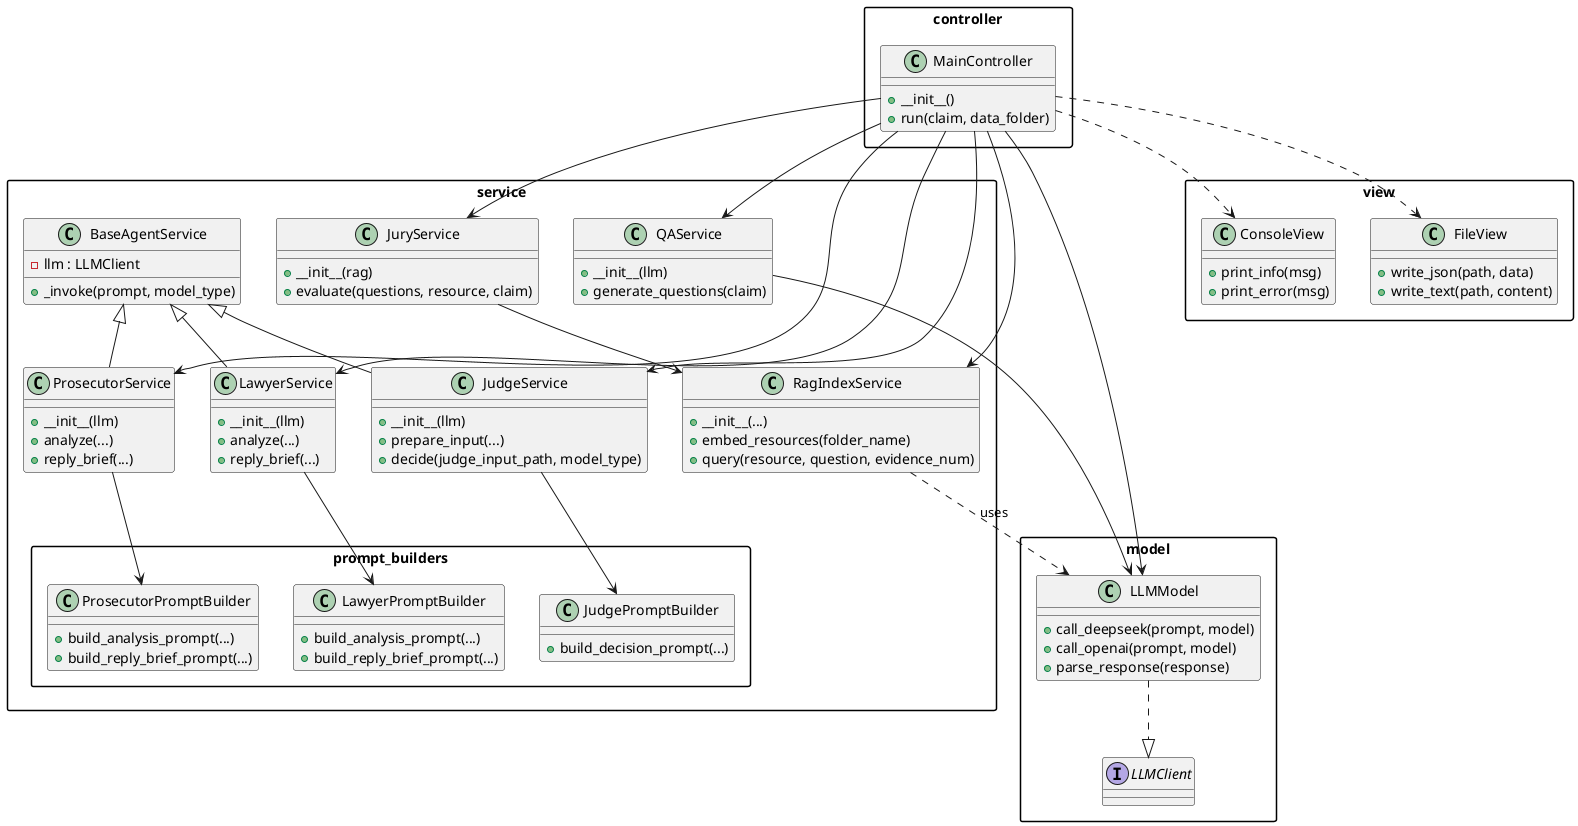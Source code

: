 @startuml
skinparam packageStyle rect

package controller {
  class MainController {
    +__init__()
    +run(claim, data_folder)
  }
}

package model {
  interface LLMClient
  class LLMModel {
    +call_deepseek(prompt, model)
    +call_openai(prompt, model)
    +parse_response(response)
  }
  LLMModel ..|> LLMClient
}

package service {
  class BaseAgentService {
    -llm : LLMClient
    +_invoke(prompt, model_type)
  }
  class RagIndexService {
    +__init__(...)
    +embed_resources(folder_name)
    +query(resource, question, evidence_num)
  }
  class QAService {
    +__init__(llm)
    +generate_questions(claim)
  }
  class JuryService {
    +__init__(rag)
    +evaluate(questions, resource, claim)
  }
  class LawyerService {
    +__init__(llm)
    +analyze(...)
    +reply_brief(...)
  }
  class ProsecutorService {
    +__init__(llm)
    +analyze(...)
    +reply_brief(...)
  }
  class JudgeService {
    +__init__(llm)
    +prepare_input(...)
    +decide(judge_input_path, model_type)
  }

  BaseAgentService <|-- LawyerService
  BaseAgentService <|-- ProsecutorService
  BaseAgentService <|-- JudgeService

  RagIndexService ..> LLMModel : uses
  QAService --> LLMModel
  JuryService --> RagIndexService

  package prompt_builders {
    class LawyerPromptBuilder {
      +build_analysis_prompt(...)
      +build_reply_brief_prompt(...)
    }
    class ProsecutorPromptBuilder {
      +build_analysis_prompt(...)
      +build_reply_brief_prompt(...)
    }
    class JudgePromptBuilder {
      +build_decision_prompt(...)
    }
    LawyerService --> LawyerPromptBuilder
    ProsecutorService --> ProsecutorPromptBuilder
    JudgeService --> JudgePromptBuilder
  }
}

package view {
  class ConsoleView {
    +print_info(msg)
    +print_error(msg)
  }
  class FileView {
    +write_json(path, data)
    +write_text(path, content)
  }
}

MainController --> LLMModel
MainController --> RagIndexService
MainController --> QAService
MainController --> JuryService
MainController --> LawyerService
MainController --> ProsecutorService
MainController --> JudgeService
MainController ..> ConsoleView
MainController ..> FileView
@enduml
